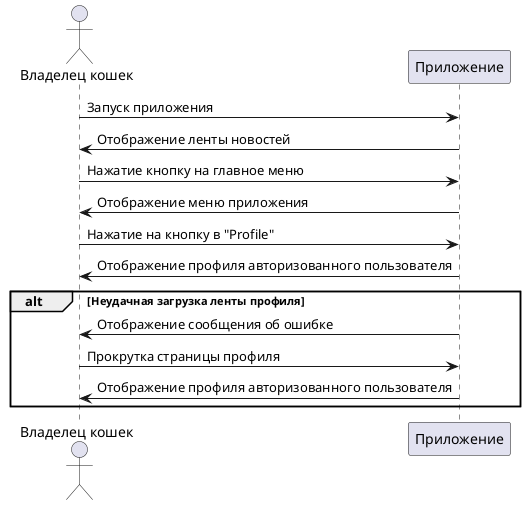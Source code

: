 @startuml
actor "Владелец кошек" as User
participant "Приложение" as App

User -> App: Запуск приложения
App -> User: Отображение ленты новостей
User -> App: Нажатие кнопку на главное меню
App -> User: Отображение меню приложения
User-> App:  Нажатие на кнопку в "Profile"
App-> User:  Отображение профиля авторизованного пользователя
alt Неудачная загрузка ленты профиля
App-> User: Отображение сообщения об ошибке
User -> App: Прокрутка страницы профиля
App-> User:  Отображение профиля авторизованного пользователя
end
@enduml